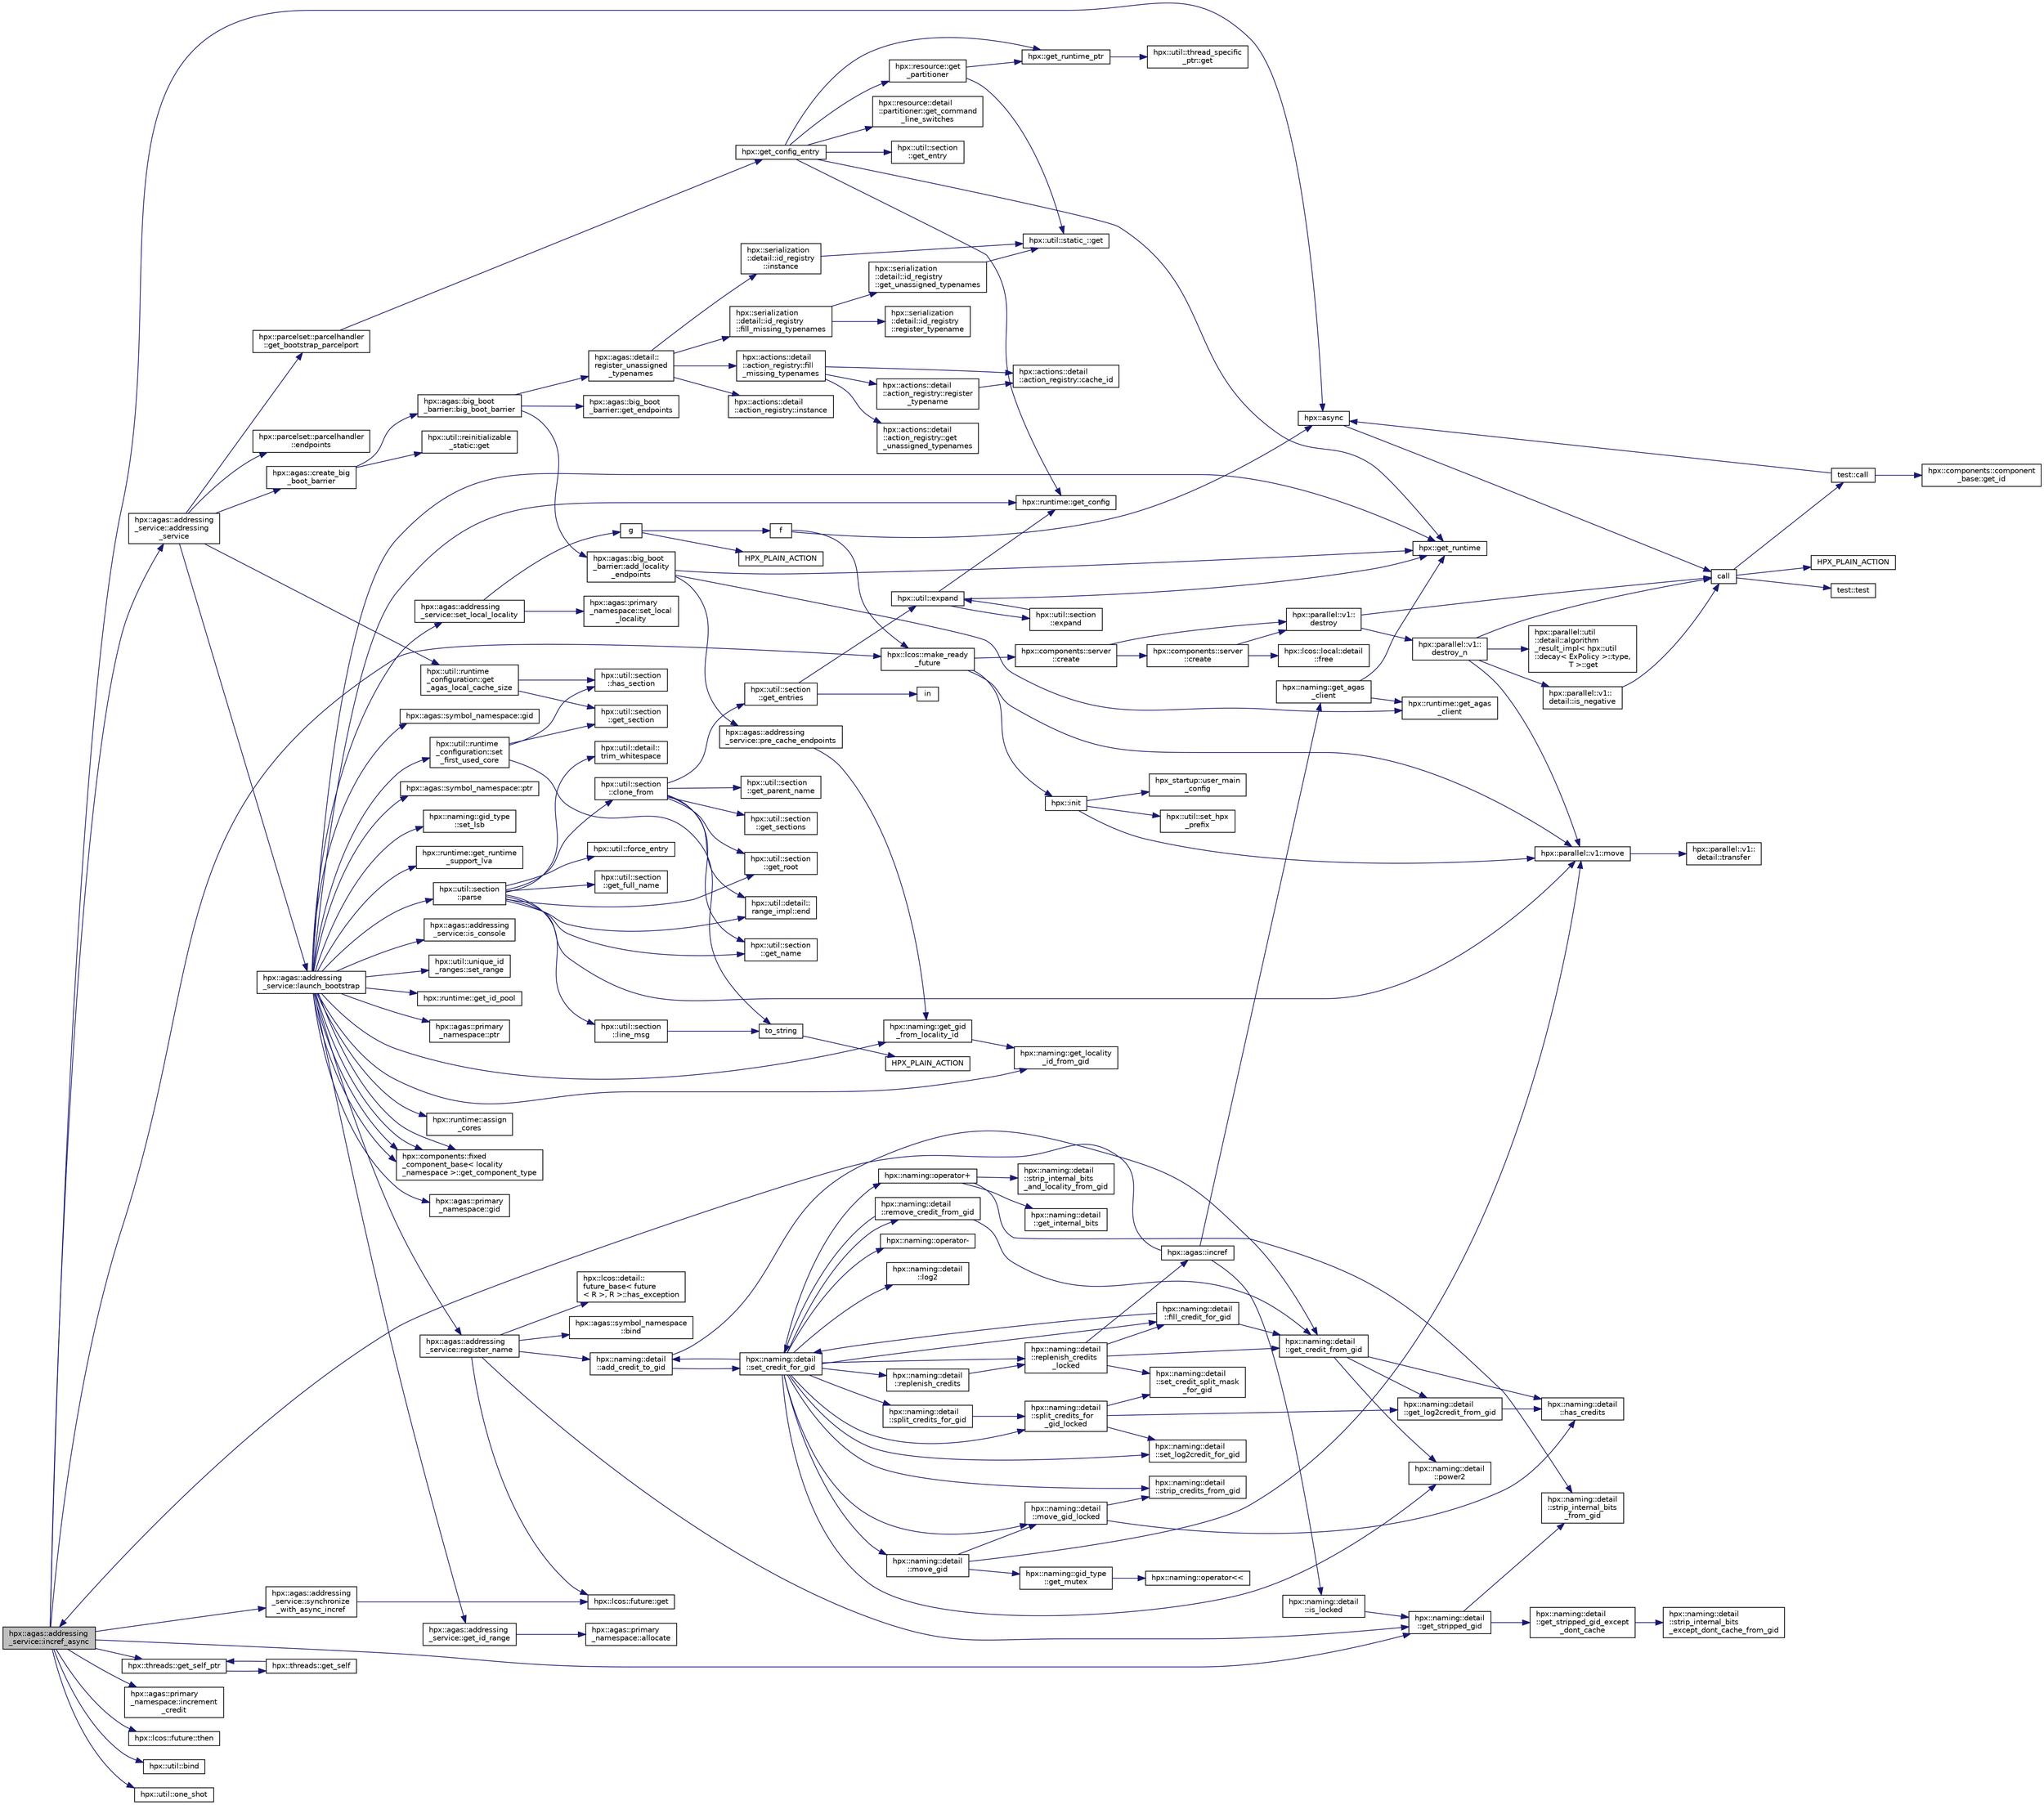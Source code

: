 digraph "hpx::agas::addressing_service::incref_async"
{
  edge [fontname="Helvetica",fontsize="10",labelfontname="Helvetica",labelfontsize="10"];
  node [fontname="Helvetica",fontsize="10",shape=record];
  rankdir="LR";
  Node3966 [label="hpx::agas::addressing\l_service::incref_async",height=0.2,width=0.4,color="black", fillcolor="grey75", style="filled", fontcolor="black"];
  Node3966 -> Node3967 [color="midnightblue",fontsize="10",style="solid",fontname="Helvetica"];
  Node3967 [label="hpx::naming::detail\l::get_stripped_gid",height=0.2,width=0.4,color="black", fillcolor="white", style="filled",URL="$d5/d18/namespacehpx_1_1naming_1_1detail.html#ad3a849cb7ebd5dccf9aefadccc21dd89"];
  Node3967 -> Node3968 [color="midnightblue",fontsize="10",style="solid",fontname="Helvetica"];
  Node3968 [label="hpx::naming::detail\l::strip_internal_bits\l_from_gid",height=0.2,width=0.4,color="black", fillcolor="white", style="filled",URL="$d5/d18/namespacehpx_1_1naming_1_1detail.html#a95cca4d4bc82a9da3e804b225b03dfaf"];
  Node3967 -> Node3969 [color="midnightblue",fontsize="10",style="solid",fontname="Helvetica"];
  Node3969 [label="hpx::naming::detail\l::get_stripped_gid_except\l_dont_cache",height=0.2,width=0.4,color="black", fillcolor="white", style="filled",URL="$d5/d18/namespacehpx_1_1naming_1_1detail.html#a1ab848588112d0f7fac377a15692c9cc"];
  Node3969 -> Node3970 [color="midnightblue",fontsize="10",style="solid",fontname="Helvetica"];
  Node3970 [label="hpx::naming::detail\l::strip_internal_bits\l_except_dont_cache_from_gid",height=0.2,width=0.4,color="black", fillcolor="white", style="filled",URL="$d5/d18/namespacehpx_1_1naming_1_1detail.html#aabeb51a92376c6bfb9cf31bf9ff0c4cc"];
  Node3966 -> Node3971 [color="midnightblue",fontsize="10",style="solid",fontname="Helvetica"];
  Node3971 [label="hpx::threads::get_self_ptr",height=0.2,width=0.4,color="black", fillcolor="white", style="filled",URL="$d7/d28/namespacehpx_1_1threads.html#a22877ae347ad884cde3a51397dad6c53"];
  Node3971 -> Node3972 [color="midnightblue",fontsize="10",style="solid",fontname="Helvetica"];
  Node3972 [label="hpx::threads::get_self",height=0.2,width=0.4,color="black", fillcolor="white", style="filled",URL="$d7/d28/namespacehpx_1_1threads.html#a07daf4d6d29233f20d66d41ab7b5b8e8"];
  Node3972 -> Node3971 [color="midnightblue",fontsize="10",style="solid",fontname="Helvetica"];
  Node3966 -> Node3973 [color="midnightblue",fontsize="10",style="solid",fontname="Helvetica"];
  Node3973 [label="hpx::agas::addressing\l_service::addressing\l_service",height=0.2,width=0.4,color="black", fillcolor="white", style="filled",URL="$db/d58/structhpx_1_1agas_1_1addressing__service.html#a4cd885b12c530009f44f7372c197d54f"];
  Node3973 -> Node3974 [color="midnightblue",fontsize="10",style="solid",fontname="Helvetica"];
  Node3974 [label="hpx::util::runtime\l_configuration::get\l_agas_local_cache_size",height=0.2,width=0.4,color="black", fillcolor="white", style="filled",URL="$d8/d70/classhpx_1_1util_1_1runtime__configuration.html#a5fc409d10bc5e063fde7992fb2d8eefe"];
  Node3974 -> Node3975 [color="midnightblue",fontsize="10",style="solid",fontname="Helvetica"];
  Node3975 [label="hpx::util::section\l::has_section",height=0.2,width=0.4,color="black", fillcolor="white", style="filled",URL="$dd/de4/classhpx_1_1util_1_1section.html#a2ef0091925e5c2e3fda235bff644cdb4"];
  Node3974 -> Node3976 [color="midnightblue",fontsize="10",style="solid",fontname="Helvetica"];
  Node3976 [label="hpx::util::section\l::get_section",height=0.2,width=0.4,color="black", fillcolor="white", style="filled",URL="$dd/de4/classhpx_1_1util_1_1section.html#a3506cc01fb5453b2176f4747352c5517"];
  Node3973 -> Node3977 [color="midnightblue",fontsize="10",style="solid",fontname="Helvetica"];
  Node3977 [label="hpx::parcelset::parcelhandler\l::get_bootstrap_parcelport",height=0.2,width=0.4,color="black", fillcolor="white", style="filled",URL="$d4/d2f/classhpx_1_1parcelset_1_1parcelhandler.html#aac412291f000080f2496f288b97b7859"];
  Node3977 -> Node3978 [color="midnightblue",fontsize="10",style="solid",fontname="Helvetica"];
  Node3978 [label="hpx::get_config_entry",height=0.2,width=0.4,color="black", fillcolor="white", style="filled",URL="$d8/d83/namespacehpx.html#a097240e6744bc8905f708932da401835",tooltip="Retrieve the string value of a configuration entry given by key. "];
  Node3978 -> Node3979 [color="midnightblue",fontsize="10",style="solid",fontname="Helvetica"];
  Node3979 [label="hpx::get_runtime_ptr",height=0.2,width=0.4,color="black", fillcolor="white", style="filled",URL="$d8/d83/namespacehpx.html#af29daf2bb3e01b4d6495a1742b6cce64"];
  Node3979 -> Node3980 [color="midnightblue",fontsize="10",style="solid",fontname="Helvetica"];
  Node3980 [label="hpx::util::thread_specific\l_ptr::get",height=0.2,width=0.4,color="black", fillcolor="white", style="filled",URL="$d4/d4c/structhpx_1_1util_1_1thread__specific__ptr.html#a3b27d8520710478aa41d1f74206bdba9"];
  Node3978 -> Node3981 [color="midnightblue",fontsize="10",style="solid",fontname="Helvetica"];
  Node3981 [label="hpx::get_runtime",height=0.2,width=0.4,color="black", fillcolor="white", style="filled",URL="$d8/d83/namespacehpx.html#aef902cc6c7dd3b9fbadf34d1e850a070"];
  Node3978 -> Node3982 [color="midnightblue",fontsize="10",style="solid",fontname="Helvetica"];
  Node3982 [label="hpx::runtime::get_config",height=0.2,width=0.4,color="black", fillcolor="white", style="filled",URL="$d0/d7b/classhpx_1_1runtime.html#a0bfe0241e54b1fe1dd4ec181d944de43",tooltip="access configuration information "];
  Node3978 -> Node3983 [color="midnightblue",fontsize="10",style="solid",fontname="Helvetica"];
  Node3983 [label="hpx::util::section\l::get_entry",height=0.2,width=0.4,color="black", fillcolor="white", style="filled",URL="$dd/de4/classhpx_1_1util_1_1section.html#a02ac2ca2a4490347405dec03df46af88"];
  Node3978 -> Node3984 [color="midnightblue",fontsize="10",style="solid",fontname="Helvetica"];
  Node3984 [label="hpx::resource::get\l_partitioner",height=0.2,width=0.4,color="black", fillcolor="white", style="filled",URL="$dd/da5/namespacehpx_1_1resource.html#af91354c369d9a22a00581d6b6da7d0ee"];
  Node3984 -> Node3985 [color="midnightblue",fontsize="10",style="solid",fontname="Helvetica"];
  Node3985 [label="hpx::util::static_::get",height=0.2,width=0.4,color="black", fillcolor="white", style="filled",URL="$d3/dbb/structhpx_1_1util_1_1static__.html#a2967c633948a3bf17a3b5405ef5a8318"];
  Node3984 -> Node3979 [color="midnightblue",fontsize="10",style="solid",fontname="Helvetica"];
  Node3978 -> Node3986 [color="midnightblue",fontsize="10",style="solid",fontname="Helvetica"];
  Node3986 [label="hpx::resource::detail\l::partitioner::get_command\l_line_switches",height=0.2,width=0.4,color="black", fillcolor="white", style="filled",URL="$d0/dab/classhpx_1_1resource_1_1detail_1_1partitioner.html#a16fe01dd59b2c89bd556788b5713522e"];
  Node3973 -> Node3987 [color="midnightblue",fontsize="10",style="solid",fontname="Helvetica"];
  Node3987 [label="hpx::agas::create_big\l_boot_barrier",height=0.2,width=0.4,color="black", fillcolor="white", style="filled",URL="$dc/d54/namespacehpx_1_1agas.html#a272f64deb448ea9613501a5b3458a57f"];
  Node3987 -> Node3988 [color="midnightblue",fontsize="10",style="solid",fontname="Helvetica"];
  Node3988 [label="hpx::util::reinitializable\l_static::get",height=0.2,width=0.4,color="black", fillcolor="white", style="filled",URL="$d2/db7/structhpx_1_1util_1_1reinitializable__static.html#a2c616d22a193ed9d3b0b58d4203b3809"];
  Node3987 -> Node3989 [color="midnightblue",fontsize="10",style="solid",fontname="Helvetica"];
  Node3989 [label="hpx::agas::big_boot\l_barrier::big_boot_barrier",height=0.2,width=0.4,color="black", fillcolor="white", style="filled",URL="$d8/db6/structhpx_1_1agas_1_1big__boot__barrier.html#ab00f39b77e1ae054dddeab796ac49a07"];
  Node3989 -> Node3990 [color="midnightblue",fontsize="10",style="solid",fontname="Helvetica"];
  Node3990 [label="hpx::agas::detail::\lregister_unassigned\l_typenames",height=0.2,width=0.4,color="black", fillcolor="white", style="filled",URL="$dd/dd0/namespacehpx_1_1agas_1_1detail.html#a69a4d9fbe321b26f2eeeacaae98c05bb"];
  Node3990 -> Node3991 [color="midnightblue",fontsize="10",style="solid",fontname="Helvetica"];
  Node3991 [label="hpx::serialization\l::detail::id_registry\l::instance",height=0.2,width=0.4,color="black", fillcolor="white", style="filled",URL="$dc/d9a/classhpx_1_1serialization_1_1detail_1_1id__registry.html#ab5118609f28337b2a71e7ac63399a2dc"];
  Node3991 -> Node3985 [color="midnightblue",fontsize="10",style="solid",fontname="Helvetica"];
  Node3990 -> Node3992 [color="midnightblue",fontsize="10",style="solid",fontname="Helvetica"];
  Node3992 [label="hpx::serialization\l::detail::id_registry\l::fill_missing_typenames",height=0.2,width=0.4,color="black", fillcolor="white", style="filled",URL="$dc/d9a/classhpx_1_1serialization_1_1detail_1_1id__registry.html#a80cd98a900de5a5347cf51ab710ed1be"];
  Node3992 -> Node3993 [color="midnightblue",fontsize="10",style="solid",fontname="Helvetica"];
  Node3993 [label="hpx::serialization\l::detail::id_registry\l::get_unassigned_typenames",height=0.2,width=0.4,color="black", fillcolor="white", style="filled",URL="$dc/d9a/classhpx_1_1serialization_1_1detail_1_1id__registry.html#a667f38001517e0031e3421b1f6719baf"];
  Node3993 -> Node3985 [color="midnightblue",fontsize="10",style="solid",fontname="Helvetica"];
  Node3992 -> Node3994 [color="midnightblue",fontsize="10",style="solid",fontname="Helvetica"];
  Node3994 [label="hpx::serialization\l::detail::id_registry\l::register_typename",height=0.2,width=0.4,color="black", fillcolor="white", style="filled",URL="$dc/d9a/classhpx_1_1serialization_1_1detail_1_1id__registry.html#a3ecf46288bd104ca800605842a269fd6"];
  Node3990 -> Node3995 [color="midnightblue",fontsize="10",style="solid",fontname="Helvetica"];
  Node3995 [label="hpx::actions::detail\l::action_registry::instance",height=0.2,width=0.4,color="black", fillcolor="white", style="filled",URL="$d6/d07/structhpx_1_1actions_1_1detail_1_1action__registry.html#a4d8a8074f8a91fdc5a62e8067ef6472c"];
  Node3990 -> Node3996 [color="midnightblue",fontsize="10",style="solid",fontname="Helvetica"];
  Node3996 [label="hpx::actions::detail\l::action_registry::fill\l_missing_typenames",height=0.2,width=0.4,color="black", fillcolor="white", style="filled",URL="$d6/d07/structhpx_1_1actions_1_1detail_1_1action__registry.html#ad0b2659af6636d76d4b39d64eac81e3c"];
  Node3996 -> Node3997 [color="midnightblue",fontsize="10",style="solid",fontname="Helvetica"];
  Node3997 [label="hpx::actions::detail\l::action_registry::get\l_unassigned_typenames",height=0.2,width=0.4,color="black", fillcolor="white", style="filled",URL="$d6/d07/structhpx_1_1actions_1_1detail_1_1action__registry.html#a5216619c74ba5ee2d7a82626fe3f42cd"];
  Node3996 -> Node3998 [color="midnightblue",fontsize="10",style="solid",fontname="Helvetica"];
  Node3998 [label="hpx::actions::detail\l::action_registry::register\l_typename",height=0.2,width=0.4,color="black", fillcolor="white", style="filled",URL="$d6/d07/structhpx_1_1actions_1_1detail_1_1action__registry.html#a7352d14b8ad4d97a880c8ff247f0e04a"];
  Node3998 -> Node3999 [color="midnightblue",fontsize="10",style="solid",fontname="Helvetica"];
  Node3999 [label="hpx::actions::detail\l::action_registry::cache_id",height=0.2,width=0.4,color="black", fillcolor="white", style="filled",URL="$d6/d07/structhpx_1_1actions_1_1detail_1_1action__registry.html#a241539d91aa05a0cb41e6949b4f7ffb6"];
  Node3996 -> Node3999 [color="midnightblue",fontsize="10",style="solid",fontname="Helvetica"];
  Node3989 -> Node4000 [color="midnightblue",fontsize="10",style="solid",fontname="Helvetica"];
  Node4000 [label="hpx::agas::big_boot\l_barrier::add_locality\l_endpoints",height=0.2,width=0.4,color="black", fillcolor="white", style="filled",URL="$d8/db6/structhpx_1_1agas_1_1big__boot__barrier.html#aedb4d5066f5ee188b4b2e7476bde8f35"];
  Node4000 -> Node3981 [color="midnightblue",fontsize="10",style="solid",fontname="Helvetica"];
  Node4000 -> Node4001 [color="midnightblue",fontsize="10",style="solid",fontname="Helvetica"];
  Node4001 [label="hpx::runtime::get_agas\l_client",height=0.2,width=0.4,color="black", fillcolor="white", style="filled",URL="$d0/d7b/classhpx_1_1runtime.html#aeb5dddd30d6b9861669af8ad44d1a96a"];
  Node4000 -> Node4002 [color="midnightblue",fontsize="10",style="solid",fontname="Helvetica"];
  Node4002 [label="hpx::agas::addressing\l_service::pre_cache_endpoints",height=0.2,width=0.4,color="black", fillcolor="white", style="filled",URL="$db/d58/structhpx_1_1agas_1_1addressing__service.html#a9384e7f70c49705ea11e55718c144ee4"];
  Node4002 -> Node4003 [color="midnightblue",fontsize="10",style="solid",fontname="Helvetica"];
  Node4003 [label="hpx::naming::get_gid\l_from_locality_id",height=0.2,width=0.4,color="black", fillcolor="white", style="filled",URL="$d4/dc9/namespacehpx_1_1naming.html#ae50a3ecdb5854b6a25a556ebc9830541"];
  Node4003 -> Node4004 [color="midnightblue",fontsize="10",style="solid",fontname="Helvetica"];
  Node4004 [label="hpx::naming::get_locality\l_id_from_gid",height=0.2,width=0.4,color="black", fillcolor="white", style="filled",URL="$d4/dc9/namespacehpx_1_1naming.html#a7fd43037784560bd04fda9b49e33529f"];
  Node3989 -> Node4005 [color="midnightblue",fontsize="10",style="solid",fontname="Helvetica"];
  Node4005 [label="hpx::agas::big_boot\l_barrier::get_endpoints",height=0.2,width=0.4,color="black", fillcolor="white", style="filled",URL="$d8/db6/structhpx_1_1agas_1_1big__boot__barrier.html#a019606b912a47e77062cd7de28adb428"];
  Node3973 -> Node4006 [color="midnightblue",fontsize="10",style="solid",fontname="Helvetica"];
  Node4006 [label="hpx::parcelset::parcelhandler\l::endpoints",height=0.2,width=0.4,color="black", fillcolor="white", style="filled",URL="$d4/d2f/classhpx_1_1parcelset_1_1parcelhandler.html#a7a79973ee047c9a655e7517b89d78558",tooltip="return the endpoints associated with this parcelhandler "];
  Node3973 -> Node4007 [color="midnightblue",fontsize="10",style="solid",fontname="Helvetica"];
  Node4007 [label="hpx::agas::addressing\l_service::launch_bootstrap",height=0.2,width=0.4,color="black", fillcolor="white", style="filled",URL="$db/d58/structhpx_1_1agas_1_1addressing__service.html#a664380be3597d3ca31677b2ae5800e76"];
  Node4007 -> Node4008 [color="midnightblue",fontsize="10",style="solid",fontname="Helvetica"];
  Node4008 [label="hpx::agas::primary\l_namespace::ptr",height=0.2,width=0.4,color="black", fillcolor="white", style="filled",URL="$d1/d43/structhpx_1_1agas_1_1primary__namespace.html#a977601f2c79f10b3aef3db56fb3aad0d"];
  Node4007 -> Node3981 [color="midnightblue",fontsize="10",style="solid",fontname="Helvetica"];
  Node4007 -> Node4003 [color="midnightblue",fontsize="10",style="solid",fontname="Helvetica"];
  Node4007 -> Node4009 [color="midnightblue",fontsize="10",style="solid",fontname="Helvetica"];
  Node4009 [label="hpx::agas::addressing\l_service::set_local_locality",height=0.2,width=0.4,color="black", fillcolor="white", style="filled",URL="$db/d58/structhpx_1_1agas_1_1addressing__service.html#a262a9982f31caacd5c605b643f2cc081"];
  Node4009 -> Node4010 [color="midnightblue",fontsize="10",style="solid",fontname="Helvetica"];
  Node4010 [label="g",height=0.2,width=0.4,color="black", fillcolor="white", style="filled",URL="$da/d17/cxx11__noexcept_8cpp.html#a96f5ebe659f57f5faa7343c54f8ea39a"];
  Node4010 -> Node4011 [color="midnightblue",fontsize="10",style="solid",fontname="Helvetica"];
  Node4011 [label="f",height=0.2,width=0.4,color="black", fillcolor="white", style="filled",URL="$d4/d13/async__unwrap__1037_8cpp.html#a02a6b0b4f77af9f69a841dc8262b0cd0"];
  Node4011 -> Node4012 [color="midnightblue",fontsize="10",style="solid",fontname="Helvetica"];
  Node4012 [label="hpx::async",height=0.2,width=0.4,color="black", fillcolor="white", style="filled",URL="$d8/d83/namespacehpx.html#acb7d8e37b73b823956ce144f9a57eaa4"];
  Node4012 -> Node4013 [color="midnightblue",fontsize="10",style="solid",fontname="Helvetica"];
  Node4013 [label="call",height=0.2,width=0.4,color="black", fillcolor="white", style="filled",URL="$d2/d67/promise__1620_8cpp.html#a58357f0b82bc761e1d0b9091ed563a70"];
  Node4013 -> Node4014 [color="midnightblue",fontsize="10",style="solid",fontname="Helvetica"];
  Node4014 [label="test::test",height=0.2,width=0.4,color="black", fillcolor="white", style="filled",URL="$d8/d89/structtest.html#ab42d5ece712d716b04cb3f686f297a26"];
  Node4013 -> Node4015 [color="midnightblue",fontsize="10",style="solid",fontname="Helvetica"];
  Node4015 [label="HPX_PLAIN_ACTION",height=0.2,width=0.4,color="black", fillcolor="white", style="filled",URL="$d2/d67/promise__1620_8cpp.html#ab96aab827a4b1fcaf66cfe0ba83fef23"];
  Node4013 -> Node4016 [color="midnightblue",fontsize="10",style="solid",fontname="Helvetica"];
  Node4016 [label="test::call",height=0.2,width=0.4,color="black", fillcolor="white", style="filled",URL="$d8/d89/structtest.html#aeb29e7ed6518b9426ccf1344c52620ae"];
  Node4016 -> Node4012 [color="midnightblue",fontsize="10",style="solid",fontname="Helvetica"];
  Node4016 -> Node4017 [color="midnightblue",fontsize="10",style="solid",fontname="Helvetica"];
  Node4017 [label="hpx::components::component\l_base::get_id",height=0.2,width=0.4,color="black", fillcolor="white", style="filled",URL="$d2/de6/classhpx_1_1components_1_1component__base.html#a4c8fd93514039bdf01c48d66d82b19cd"];
  Node4011 -> Node4018 [color="midnightblue",fontsize="10",style="solid",fontname="Helvetica"];
  Node4018 [label="hpx::lcos::make_ready\l_future",height=0.2,width=0.4,color="black", fillcolor="white", style="filled",URL="$d2/dc9/namespacehpx_1_1lcos.html#a42997564ddfde91d475b8a2cea8f53e4"];
  Node4018 -> Node4019 [color="midnightblue",fontsize="10",style="solid",fontname="Helvetica"];
  Node4019 [label="hpx::init",height=0.2,width=0.4,color="black", fillcolor="white", style="filled",URL="$d8/d83/namespacehpx.html#a3c694ea960b47c56b33351ba16e3d76b",tooltip="Main entry point for launching the HPX runtime system. "];
  Node4019 -> Node4020 [color="midnightblue",fontsize="10",style="solid",fontname="Helvetica"];
  Node4020 [label="hpx::util::set_hpx\l_prefix",height=0.2,width=0.4,color="black", fillcolor="white", style="filled",URL="$df/dad/namespacehpx_1_1util.html#ae40a23c1ba0a48d9304dcf717a95793e"];
  Node4019 -> Node4021 [color="midnightblue",fontsize="10",style="solid",fontname="Helvetica"];
  Node4021 [label="hpx_startup::user_main\l_config",height=0.2,width=0.4,color="black", fillcolor="white", style="filled",URL="$d3/dd2/namespacehpx__startup.html#aaac571d88bd3912a4225a23eb3261637"];
  Node4019 -> Node4022 [color="midnightblue",fontsize="10",style="solid",fontname="Helvetica"];
  Node4022 [label="hpx::parallel::v1::move",height=0.2,width=0.4,color="black", fillcolor="white", style="filled",URL="$db/db9/namespacehpx_1_1parallel_1_1v1.html#aa7c4ede081ce786c9d1eb1adff495cfc"];
  Node4022 -> Node4023 [color="midnightblue",fontsize="10",style="solid",fontname="Helvetica"];
  Node4023 [label="hpx::parallel::v1::\ldetail::transfer",height=0.2,width=0.4,color="black", fillcolor="white", style="filled",URL="$d2/ddd/namespacehpx_1_1parallel_1_1v1_1_1detail.html#ab1b56a05e1885ca7cc7ffa1804dd2f3c"];
  Node4018 -> Node4024 [color="midnightblue",fontsize="10",style="solid",fontname="Helvetica"];
  Node4024 [label="hpx::components::server\l::create",height=0.2,width=0.4,color="black", fillcolor="white", style="filled",URL="$d2/da2/namespacehpx_1_1components_1_1server.html#ac776c89f3d68ceb910e8cee9fa937ab4",tooltip="Create arrays of components using their default constructor. "];
  Node4024 -> Node4025 [color="midnightblue",fontsize="10",style="solid",fontname="Helvetica"];
  Node4025 [label="hpx::components::server\l::create",height=0.2,width=0.4,color="black", fillcolor="white", style="filled",URL="$d2/da2/namespacehpx_1_1components_1_1server.html#a77d26de181c97b444565e230577981bd"];
  Node4025 -> Node4026 [color="midnightblue",fontsize="10",style="solid",fontname="Helvetica"];
  Node4026 [label="hpx::lcos::local::detail\l::free",height=0.2,width=0.4,color="black", fillcolor="white", style="filled",URL="$d4/dcb/namespacehpx_1_1lcos_1_1local_1_1detail.html#a55a940f019734e9bb045dc123cd80e48"];
  Node4025 -> Node4027 [color="midnightblue",fontsize="10",style="solid",fontname="Helvetica"];
  Node4027 [label="hpx::parallel::v1::\ldestroy",height=0.2,width=0.4,color="black", fillcolor="white", style="filled",URL="$db/db9/namespacehpx_1_1parallel_1_1v1.html#acf303558375048e8a7cc9a2c2e09477f"];
  Node4027 -> Node4013 [color="midnightblue",fontsize="10",style="solid",fontname="Helvetica"];
  Node4027 -> Node4028 [color="midnightblue",fontsize="10",style="solid",fontname="Helvetica"];
  Node4028 [label="hpx::parallel::v1::\ldestroy_n",height=0.2,width=0.4,color="black", fillcolor="white", style="filled",URL="$db/db9/namespacehpx_1_1parallel_1_1v1.html#a71d0691132a300690163f5636bcd5bd3"];
  Node4028 -> Node4029 [color="midnightblue",fontsize="10",style="solid",fontname="Helvetica"];
  Node4029 [label="hpx::parallel::v1::\ldetail::is_negative",height=0.2,width=0.4,color="black", fillcolor="white", style="filled",URL="$d2/ddd/namespacehpx_1_1parallel_1_1v1_1_1detail.html#adf2e40fc4b20ad0fd442ee3118a4d527"];
  Node4029 -> Node4013 [color="midnightblue",fontsize="10",style="solid",fontname="Helvetica"];
  Node4028 -> Node4030 [color="midnightblue",fontsize="10",style="solid",fontname="Helvetica"];
  Node4030 [label="hpx::parallel::util\l::detail::algorithm\l_result_impl\< hpx::util\l::decay\< ExPolicy \>::type,\l T \>::get",height=0.2,width=0.4,color="black", fillcolor="white", style="filled",URL="$d2/d42/structhpx_1_1parallel_1_1util_1_1detail_1_1algorithm__result__impl.html#ab5b051e8ec74eff5e0e62fd63f5d377e"];
  Node4028 -> Node4022 [color="midnightblue",fontsize="10",style="solid",fontname="Helvetica"];
  Node4028 -> Node4013 [color="midnightblue",fontsize="10",style="solid",fontname="Helvetica"];
  Node4024 -> Node4027 [color="midnightblue",fontsize="10",style="solid",fontname="Helvetica"];
  Node4018 -> Node4022 [color="midnightblue",fontsize="10",style="solid",fontname="Helvetica"];
  Node4010 -> Node4031 [color="midnightblue",fontsize="10",style="solid",fontname="Helvetica"];
  Node4031 [label="HPX_PLAIN_ACTION",height=0.2,width=0.4,color="black", fillcolor="white", style="filled",URL="$d4/d13/async__unwrap__1037_8cpp.html#ab5991a65409f0229f564e4935bd7b979"];
  Node4009 -> Node4032 [color="midnightblue",fontsize="10",style="solid",fontname="Helvetica"];
  Node4032 [label="hpx::agas::primary\l_namespace::set_local\l_locality",height=0.2,width=0.4,color="black", fillcolor="white", style="filled",URL="$d1/d43/structhpx_1_1agas_1_1primary__namespace.html#aef9509edfa957ff39e62a2963e7307a9"];
  Node4007 -> Node4033 [color="midnightblue",fontsize="10",style="solid",fontname="Helvetica"];
  Node4033 [label="hpx::runtime::assign\l_cores",height=0.2,width=0.4,color="black", fillcolor="white", style="filled",URL="$d0/d7b/classhpx_1_1runtime.html#ad18888b79a4c00c211acb866abf8c750"];
  Node4007 -> Node3982 [color="midnightblue",fontsize="10",style="solid",fontname="Helvetica"];
  Node4007 -> Node4034 [color="midnightblue",fontsize="10",style="solid",fontname="Helvetica"];
  Node4034 [label="hpx::util::runtime\l_configuration::set\l_first_used_core",height=0.2,width=0.4,color="black", fillcolor="white", style="filled",URL="$d8/d70/classhpx_1_1util_1_1runtime__configuration.html#af1c585ee36a9c0503a013faaa08ad398"];
  Node4034 -> Node3975 [color="midnightblue",fontsize="10",style="solid",fontname="Helvetica"];
  Node4034 -> Node3976 [color="midnightblue",fontsize="10",style="solid",fontname="Helvetica"];
  Node4034 -> Node4035 [color="midnightblue",fontsize="10",style="solid",fontname="Helvetica"];
  Node4035 [label="to_string",height=0.2,width=0.4,color="black", fillcolor="white", style="filled",URL="$d4/d2c/make__continuation__1615_8cpp.html#acbdae3e81403e1ffc527c18dc1cd51dd"];
  Node4035 -> Node4036 [color="midnightblue",fontsize="10",style="solid",fontname="Helvetica"];
  Node4036 [label="HPX_PLAIN_ACTION",height=0.2,width=0.4,color="black", fillcolor="white", style="filled",URL="$d4/d2c/make__continuation__1615_8cpp.html#a8b2f8a7c58b490fcb1260f36bac46541"];
  Node4007 -> Node4037 [color="midnightblue",fontsize="10",style="solid",fontname="Helvetica"];
  Node4037 [label="hpx::components::fixed\l_component_base\< locality\l_namespace \>::get_component_type",height=0.2,width=0.4,color="black", fillcolor="white", style="filled",URL="$df/dfd/classhpx_1_1components_1_1fixed__component__base.html#aa87dbc5aad4f2ee3f9b8f62c6981a8c2"];
  Node4007 -> Node4038 [color="midnightblue",fontsize="10",style="solid",fontname="Helvetica"];
  Node4038 [label="hpx::agas::primary\l_namespace::gid",height=0.2,width=0.4,color="black", fillcolor="white", style="filled",URL="$d1/d43/structhpx_1_1agas_1_1primary__namespace.html#ab38b0457e706d37af52f1535877a5bfd"];
  Node4007 -> Node4037 [color="midnightblue",fontsize="10",style="solid",fontname="Helvetica"];
  Node4007 -> Node4037 [color="midnightblue",fontsize="10",style="solid",fontname="Helvetica"];
  Node4007 -> Node4039 [color="midnightblue",fontsize="10",style="solid",fontname="Helvetica"];
  Node4039 [label="hpx::agas::symbol_namespace::gid",height=0.2,width=0.4,color="black", fillcolor="white", style="filled",URL="$dd/d5e/structhpx_1_1agas_1_1symbol__namespace.html#a4b63b0ff1b7963554cbf5b8073529d53"];
  Node4007 -> Node4037 [color="midnightblue",fontsize="10",style="solid",fontname="Helvetica"];
  Node4007 -> Node4040 [color="midnightblue",fontsize="10",style="solid",fontname="Helvetica"];
  Node4040 [label="hpx::agas::symbol_namespace::ptr",height=0.2,width=0.4,color="black", fillcolor="white", style="filled",URL="$dd/d5e/structhpx_1_1agas_1_1symbol__namespace.html#a67e372d006c4c3a2a3d09640c51ccff4"];
  Node4007 -> Node4041 [color="midnightblue",fontsize="10",style="solid",fontname="Helvetica"];
  Node4041 [label="hpx::util::section\l::parse",height=0.2,width=0.4,color="black", fillcolor="white", style="filled",URL="$dd/de4/classhpx_1_1util_1_1section.html#ace8045f12ef654c88b68a2dfb0788cbd"];
  Node4041 -> Node4042 [color="midnightblue",fontsize="10",style="solid",fontname="Helvetica"];
  Node4042 [label="hpx::util::detail::\lrange_impl::end",height=0.2,width=0.4,color="black", fillcolor="white", style="filled",URL="$d4/d4a/namespacehpx_1_1util_1_1detail_1_1range__impl.html#afb2ea48b0902f52ee4d8b764807b4316"];
  Node4041 -> Node4043 [color="midnightblue",fontsize="10",style="solid",fontname="Helvetica"];
  Node4043 [label="hpx::util::detail::\ltrim_whitespace",height=0.2,width=0.4,color="black", fillcolor="white", style="filled",URL="$d2/d8e/namespacehpx_1_1util_1_1detail.html#a349c290c57fa761e4e914aafa0023bef"];
  Node4041 -> Node4044 [color="midnightblue",fontsize="10",style="solid",fontname="Helvetica"];
  Node4044 [label="hpx::util::section\l::line_msg",height=0.2,width=0.4,color="black", fillcolor="white", style="filled",URL="$dd/de4/classhpx_1_1util_1_1section.html#afcaf894b8e854536369e648038878185"];
  Node4044 -> Node4035 [color="midnightblue",fontsize="10",style="solid",fontname="Helvetica"];
  Node4041 -> Node4045 [color="midnightblue",fontsize="10",style="solid",fontname="Helvetica"];
  Node4045 [label="hpx::util::force_entry",height=0.2,width=0.4,color="black", fillcolor="white", style="filled",URL="$df/dad/namespacehpx_1_1util.html#a36f05768f2fe4d204964258716634913"];
  Node4041 -> Node4046 [color="midnightblue",fontsize="10",style="solid",fontname="Helvetica"];
  Node4046 [label="hpx::util::section\l::get_full_name",height=0.2,width=0.4,color="black", fillcolor="white", style="filled",URL="$dd/de4/classhpx_1_1util_1_1section.html#a23dfffaedaa34d9c8273410af900cbff"];
  Node4041 -> Node4047 [color="midnightblue",fontsize="10",style="solid",fontname="Helvetica"];
  Node4047 [label="hpx::util::section\l::clone_from",height=0.2,width=0.4,color="black", fillcolor="white", style="filled",URL="$dd/de4/classhpx_1_1util_1_1section.html#ac563c9cfea4ab359e599357ab775e835"];
  Node4047 -> Node4048 [color="midnightblue",fontsize="10",style="solid",fontname="Helvetica"];
  Node4048 [label="hpx::util::section\l::get_parent_name",height=0.2,width=0.4,color="black", fillcolor="white", style="filled",URL="$dd/de4/classhpx_1_1util_1_1section.html#ad103bdfb0f1d7b70a9d7a93948adc30b"];
  Node4047 -> Node4049 [color="midnightblue",fontsize="10",style="solid",fontname="Helvetica"];
  Node4049 [label="hpx::util::section\l::get_name",height=0.2,width=0.4,color="black", fillcolor="white", style="filled",URL="$dd/de4/classhpx_1_1util_1_1section.html#afbd1ab5fee15d3956ef7fba8f1966e02"];
  Node4047 -> Node4050 [color="midnightblue",fontsize="10",style="solid",fontname="Helvetica"];
  Node4050 [label="hpx::util::section\l::get_entries",height=0.2,width=0.4,color="black", fillcolor="white", style="filled",URL="$dd/de4/classhpx_1_1util_1_1section.html#a2947f576b972863e45bbcf97a14c720e"];
  Node4050 -> Node4051 [color="midnightblue",fontsize="10",style="solid",fontname="Helvetica"];
  Node4051 [label="hpx::util::expand",height=0.2,width=0.4,color="black", fillcolor="white", style="filled",URL="$df/dad/namespacehpx_1_1util.html#ac476e97ca5c1dec44106cb68a534ea22"];
  Node4051 -> Node3981 [color="midnightblue",fontsize="10",style="solid",fontname="Helvetica"];
  Node4051 -> Node3982 [color="midnightblue",fontsize="10",style="solid",fontname="Helvetica"];
  Node4051 -> Node4052 [color="midnightblue",fontsize="10",style="solid",fontname="Helvetica"];
  Node4052 [label="hpx::util::section\l::expand",height=0.2,width=0.4,color="black", fillcolor="white", style="filled",URL="$dd/de4/classhpx_1_1util_1_1section.html#aeee54430eca7e62d11765c45d1c58420"];
  Node4052 -> Node4051 [color="midnightblue",fontsize="10",style="solid",fontname="Helvetica"];
  Node4050 -> Node4053 [color="midnightblue",fontsize="10",style="solid",fontname="Helvetica"];
  Node4053 [label="in",height=0.2,width=0.4,color="black", fillcolor="white", style="filled",URL="$d5/dd8/any__serialization_8cpp.html#a050ffb438bad49c53a9fffc8fff5bff9"];
  Node4047 -> Node4042 [color="midnightblue",fontsize="10",style="solid",fontname="Helvetica"];
  Node4047 -> Node4054 [color="midnightblue",fontsize="10",style="solid",fontname="Helvetica"];
  Node4054 [label="hpx::util::section\l::get_sections",height=0.2,width=0.4,color="black", fillcolor="white", style="filled",URL="$dd/de4/classhpx_1_1util_1_1section.html#a6b2173349a087e0677d76ac09eb548f8"];
  Node4047 -> Node4055 [color="midnightblue",fontsize="10",style="solid",fontname="Helvetica"];
  Node4055 [label="hpx::util::section\l::get_root",height=0.2,width=0.4,color="black", fillcolor="white", style="filled",URL="$dd/de4/classhpx_1_1util_1_1section.html#a099b4f01861585dea488caf08fe4069b"];
  Node4041 -> Node4055 [color="midnightblue",fontsize="10",style="solid",fontname="Helvetica"];
  Node4041 -> Node4049 [color="midnightblue",fontsize="10",style="solid",fontname="Helvetica"];
  Node4041 -> Node4022 [color="midnightblue",fontsize="10",style="solid",fontname="Helvetica"];
  Node4007 -> Node4004 [color="midnightblue",fontsize="10",style="solid",fontname="Helvetica"];
  Node4007 -> Node4056 [color="midnightblue",fontsize="10",style="solid",fontname="Helvetica"];
  Node4056 [label="hpx::naming::gid_type\l::set_lsb",height=0.2,width=0.4,color="black", fillcolor="white", style="filled",URL="$d3/d67/structhpx_1_1naming_1_1gid__type.html#aa0e0758f7852bace6a58c84eacae4ddc"];
  Node4007 -> Node4057 [color="midnightblue",fontsize="10",style="solid",fontname="Helvetica"];
  Node4057 [label="hpx::runtime::get_runtime\l_support_lva",height=0.2,width=0.4,color="black", fillcolor="white", style="filled",URL="$d0/d7b/classhpx_1_1runtime.html#aa284ae9894186555459b37cef96ab1f2"];
  Node4007 -> Node4058 [color="midnightblue",fontsize="10",style="solid",fontname="Helvetica"];
  Node4058 [label="hpx::agas::addressing\l_service::register_name",height=0.2,width=0.4,color="black", fillcolor="white", style="filled",URL="$db/d58/structhpx_1_1agas_1_1addressing__service.html#a5929d7fd681a5ed692bfbeaa503fc32d",tooltip="Register a global name with a global address (id) "];
  Node4058 -> Node4059 [color="midnightblue",fontsize="10",style="solid",fontname="Helvetica"];
  Node4059 [label="hpx::agas::symbol_namespace\l::bind",height=0.2,width=0.4,color="black", fillcolor="white", style="filled",URL="$dd/d5e/structhpx_1_1agas_1_1symbol__namespace.html#a4c5b21f70ae191ad0169fe5ac06de532"];
  Node4058 -> Node3967 [color="midnightblue",fontsize="10",style="solid",fontname="Helvetica"];
  Node4058 -> Node4060 [color="midnightblue",fontsize="10",style="solid",fontname="Helvetica"];
  Node4060 [label="hpx::lcos::detail::\lfuture_base\< future\l\< R \>, R \>::has_exception",height=0.2,width=0.4,color="black", fillcolor="white", style="filled",URL="$d5/dd7/classhpx_1_1lcos_1_1detail_1_1future__base.html#aa95b01f70ad95706ae420ff1db2e5b99"];
  Node4058 -> Node4061 [color="midnightblue",fontsize="10",style="solid",fontname="Helvetica"];
  Node4061 [label="hpx::lcos::future::get",height=0.2,width=0.4,color="black", fillcolor="white", style="filled",URL="$d0/d33/classhpx_1_1lcos_1_1future.html#a8c28269486d5620ac48af349f17bb41c"];
  Node4058 -> Node4062 [color="midnightblue",fontsize="10",style="solid",fontname="Helvetica"];
  Node4062 [label="hpx::naming::detail\l::add_credit_to_gid",height=0.2,width=0.4,color="black", fillcolor="white", style="filled",URL="$d5/d18/namespacehpx_1_1naming_1_1detail.html#ab13848a91587535a393be4def980e832"];
  Node4062 -> Node4063 [color="midnightblue",fontsize="10",style="solid",fontname="Helvetica"];
  Node4063 [label="hpx::naming::detail\l::get_credit_from_gid",height=0.2,width=0.4,color="black", fillcolor="white", style="filled",URL="$d5/d18/namespacehpx_1_1naming_1_1detail.html#ae3d27efe8c838d79e29020ed7c9fa25f"];
  Node4063 -> Node4064 [color="midnightblue",fontsize="10",style="solid",fontname="Helvetica"];
  Node4064 [label="hpx::naming::detail\l::has_credits",height=0.2,width=0.4,color="black", fillcolor="white", style="filled",URL="$d5/d18/namespacehpx_1_1naming_1_1detail.html#afb823cf706d95f298c25af22fe39653b"];
  Node4063 -> Node4065 [color="midnightblue",fontsize="10",style="solid",fontname="Helvetica"];
  Node4065 [label="hpx::naming::detail\l::power2",height=0.2,width=0.4,color="black", fillcolor="white", style="filled",URL="$d5/d18/namespacehpx_1_1naming_1_1detail.html#a084e318ac378f38778c0696da8cbdaac"];
  Node4063 -> Node4066 [color="midnightblue",fontsize="10",style="solid",fontname="Helvetica"];
  Node4066 [label="hpx::naming::detail\l::get_log2credit_from_gid",height=0.2,width=0.4,color="black", fillcolor="white", style="filled",URL="$d5/d18/namespacehpx_1_1naming_1_1detail.html#a65b5a75f9576e0c15d372d20f0ed37d0"];
  Node4066 -> Node4064 [color="midnightblue",fontsize="10",style="solid",fontname="Helvetica"];
  Node4062 -> Node4067 [color="midnightblue",fontsize="10",style="solid",fontname="Helvetica"];
  Node4067 [label="hpx::naming::detail\l::set_credit_for_gid",height=0.2,width=0.4,color="black", fillcolor="white", style="filled",URL="$d5/d18/namespacehpx_1_1naming_1_1detail.html#a87703193ff814a4e1c912e98e655ec51"];
  Node4067 -> Node4068 [color="midnightblue",fontsize="10",style="solid",fontname="Helvetica"];
  Node4068 [label="hpx::naming::detail\l::log2",height=0.2,width=0.4,color="black", fillcolor="white", style="filled",URL="$d5/d18/namespacehpx_1_1naming_1_1detail.html#a10b972e46f78f4f24d7843d6f8554b5b"];
  Node4067 -> Node4065 [color="midnightblue",fontsize="10",style="solid",fontname="Helvetica"];
  Node4067 -> Node4069 [color="midnightblue",fontsize="10",style="solid",fontname="Helvetica"];
  Node4069 [label="hpx::naming::detail\l::set_log2credit_for_gid",height=0.2,width=0.4,color="black", fillcolor="white", style="filled",URL="$d5/d18/namespacehpx_1_1naming_1_1detail.html#ac466e44115ff62134192cea0735b147e"];
  Node4067 -> Node4070 [color="midnightblue",fontsize="10",style="solid",fontname="Helvetica"];
  Node4070 [label="hpx::naming::detail\l::strip_credits_from_gid",height=0.2,width=0.4,color="black", fillcolor="white", style="filled",URL="$d5/d18/namespacehpx_1_1naming_1_1detail.html#a422b12b60e5f7844b224dd68cf8cae8e"];
  Node4067 -> Node4062 [color="midnightblue",fontsize="10",style="solid",fontname="Helvetica"];
  Node4067 -> Node4071 [color="midnightblue",fontsize="10",style="solid",fontname="Helvetica"];
  Node4071 [label="hpx::naming::detail\l::remove_credit_from_gid",height=0.2,width=0.4,color="black", fillcolor="white", style="filled",URL="$d5/d18/namespacehpx_1_1naming_1_1detail.html#a3ccb4b028c2c757c0fabdfe58ac07e47"];
  Node4071 -> Node4063 [color="midnightblue",fontsize="10",style="solid",fontname="Helvetica"];
  Node4071 -> Node4067 [color="midnightblue",fontsize="10",style="solid",fontname="Helvetica"];
  Node4067 -> Node4072 [color="midnightblue",fontsize="10",style="solid",fontname="Helvetica"];
  Node4072 [label="hpx::naming::detail\l::fill_credit_for_gid",height=0.2,width=0.4,color="black", fillcolor="white", style="filled",URL="$d5/d18/namespacehpx_1_1naming_1_1detail.html#a3ec890e6a5b5c8fbd21b11dfe7e50352"];
  Node4072 -> Node4063 [color="midnightblue",fontsize="10",style="solid",fontname="Helvetica"];
  Node4072 -> Node4067 [color="midnightblue",fontsize="10",style="solid",fontname="Helvetica"];
  Node4067 -> Node4073 [color="midnightblue",fontsize="10",style="solid",fontname="Helvetica"];
  Node4073 [label="hpx::naming::detail\l::move_gid",height=0.2,width=0.4,color="black", fillcolor="white", style="filled",URL="$d5/d18/namespacehpx_1_1naming_1_1detail.html#aade6b5eb4f9361377b0a427cd8bffdca"];
  Node4073 -> Node4074 [color="midnightblue",fontsize="10",style="solid",fontname="Helvetica"];
  Node4074 [label="hpx::naming::gid_type\l::get_mutex",height=0.2,width=0.4,color="black", fillcolor="white", style="filled",URL="$d3/d67/structhpx_1_1naming_1_1gid__type.html#a25f1f7d247b4ec6e77e577400bbbc18f"];
  Node4074 -> Node4075 [color="midnightblue",fontsize="10",style="solid",fontname="Helvetica"];
  Node4075 [label="hpx::naming::operator\<\<",height=0.2,width=0.4,color="black", fillcolor="white", style="filled",URL="$d4/dc9/namespacehpx_1_1naming.html#ad9103d927583be9fcc218e045ad2a6e6"];
  Node4073 -> Node4076 [color="midnightblue",fontsize="10",style="solid",fontname="Helvetica"];
  Node4076 [label="hpx::naming::detail\l::move_gid_locked",height=0.2,width=0.4,color="black", fillcolor="white", style="filled",URL="$d5/d18/namespacehpx_1_1naming_1_1detail.html#ade50f3a7ea7970594a107017d9781f45"];
  Node4076 -> Node4064 [color="midnightblue",fontsize="10",style="solid",fontname="Helvetica"];
  Node4076 -> Node4070 [color="midnightblue",fontsize="10",style="solid",fontname="Helvetica"];
  Node4073 -> Node4022 [color="midnightblue",fontsize="10",style="solid",fontname="Helvetica"];
  Node4067 -> Node4076 [color="midnightblue",fontsize="10",style="solid",fontname="Helvetica"];
  Node4067 -> Node4077 [color="midnightblue",fontsize="10",style="solid",fontname="Helvetica"];
  Node4077 [label="hpx::naming::detail\l::replenish_credits",height=0.2,width=0.4,color="black", fillcolor="white", style="filled",URL="$d5/d18/namespacehpx_1_1naming_1_1detail.html#aab806d937bd01894af129d3d3cbb22f4"];
  Node4077 -> Node4078 [color="midnightblue",fontsize="10",style="solid",fontname="Helvetica"];
  Node4078 [label="hpx::naming::detail\l::replenish_credits\l_locked",height=0.2,width=0.4,color="black", fillcolor="white", style="filled",URL="$d5/d18/namespacehpx_1_1naming_1_1detail.html#a011ed4fa9a2f4d4319adc54943fa03d6"];
  Node4078 -> Node4063 [color="midnightblue",fontsize="10",style="solid",fontname="Helvetica"];
  Node4078 -> Node4072 [color="midnightblue",fontsize="10",style="solid",fontname="Helvetica"];
  Node4078 -> Node4079 [color="midnightblue",fontsize="10",style="solid",fontname="Helvetica"];
  Node4079 [label="hpx::naming::detail\l::set_credit_split_mask\l_for_gid",height=0.2,width=0.4,color="black", fillcolor="white", style="filled",URL="$d5/d18/namespacehpx_1_1naming_1_1detail.html#a514fb4fd603d267bd438c27ea2fb1e7d"];
  Node4078 -> Node4080 [color="midnightblue",fontsize="10",style="solid",fontname="Helvetica"];
  Node4080 [label="hpx::agas::incref",height=0.2,width=0.4,color="black", fillcolor="white", style="filled",URL="$dc/d54/namespacehpx_1_1agas.html#aad81d2ea721c1a5692e243ef07bf164f"];
  Node4080 -> Node4081 [color="midnightblue",fontsize="10",style="solid",fontname="Helvetica"];
  Node4081 [label="hpx::naming::detail\l::is_locked",height=0.2,width=0.4,color="black", fillcolor="white", style="filled",URL="$d5/d18/namespacehpx_1_1naming_1_1detail.html#a721ab5a11bd11a37b0c905ea3fe0a6d7"];
  Node4081 -> Node3967 [color="midnightblue",fontsize="10",style="solid",fontname="Helvetica"];
  Node4080 -> Node4082 [color="midnightblue",fontsize="10",style="solid",fontname="Helvetica"];
  Node4082 [label="hpx::naming::get_agas\l_client",height=0.2,width=0.4,color="black", fillcolor="white", style="filled",URL="$d4/dc9/namespacehpx_1_1naming.html#a0408fffd5d34b620712a801b0ae3b032"];
  Node4082 -> Node3981 [color="midnightblue",fontsize="10",style="solid",fontname="Helvetica"];
  Node4082 -> Node4001 [color="midnightblue",fontsize="10",style="solid",fontname="Helvetica"];
  Node4080 -> Node3966 [color="midnightblue",fontsize="10",style="solid",fontname="Helvetica"];
  Node4067 -> Node4078 [color="midnightblue",fontsize="10",style="solid",fontname="Helvetica"];
  Node4067 -> Node4083 [color="midnightblue",fontsize="10",style="solid",fontname="Helvetica"];
  Node4083 [label="hpx::naming::detail\l::split_credits_for_gid",height=0.2,width=0.4,color="black", fillcolor="white", style="filled",URL="$d5/d18/namespacehpx_1_1naming_1_1detail.html#ab2f9863a9fdf1ca9b7990f6005b912be"];
  Node4083 -> Node4084 [color="midnightblue",fontsize="10",style="solid",fontname="Helvetica"];
  Node4084 [label="hpx::naming::detail\l::split_credits_for\l_gid_locked",height=0.2,width=0.4,color="black", fillcolor="white", style="filled",URL="$d5/d18/namespacehpx_1_1naming_1_1detail.html#a66dfb706e0b0fe738646b762b2b5403b"];
  Node4084 -> Node4066 [color="midnightblue",fontsize="10",style="solid",fontname="Helvetica"];
  Node4084 -> Node4069 [color="midnightblue",fontsize="10",style="solid",fontname="Helvetica"];
  Node4084 -> Node4079 [color="midnightblue",fontsize="10",style="solid",fontname="Helvetica"];
  Node4067 -> Node4084 [color="midnightblue",fontsize="10",style="solid",fontname="Helvetica"];
  Node4067 -> Node4085 [color="midnightblue",fontsize="10",style="solid",fontname="Helvetica"];
  Node4085 [label="hpx::naming::operator+",height=0.2,width=0.4,color="black", fillcolor="white", style="filled",URL="$d4/dc9/namespacehpx_1_1naming.html#a6c9fa9568261a3b3fe63b13ecc15d928"];
  Node4085 -> Node4086 [color="midnightblue",fontsize="10",style="solid",fontname="Helvetica"];
  Node4086 [label="hpx::naming::detail\l::get_internal_bits",height=0.2,width=0.4,color="black", fillcolor="white", style="filled",URL="$d5/d18/namespacehpx_1_1naming_1_1detail.html#aa8ae6c0e2110d45ea7deb7874f447860"];
  Node4085 -> Node3968 [color="midnightblue",fontsize="10",style="solid",fontname="Helvetica"];
  Node4085 -> Node4087 [color="midnightblue",fontsize="10",style="solid",fontname="Helvetica"];
  Node4087 [label="hpx::naming::detail\l::strip_internal_bits\l_and_locality_from_gid",height=0.2,width=0.4,color="black", fillcolor="white", style="filled",URL="$d5/d18/namespacehpx_1_1naming_1_1detail.html#ab1bd7017282cf07702a1ab3746c6a3ec"];
  Node4067 -> Node4088 [color="midnightblue",fontsize="10",style="solid",fontname="Helvetica"];
  Node4088 [label="hpx::naming::operator-",height=0.2,width=0.4,color="black", fillcolor="white", style="filled",URL="$d4/dc9/namespacehpx_1_1naming.html#ae025c74c340eec07415cb2d8de8e4fc6"];
  Node4007 -> Node4089 [color="midnightblue",fontsize="10",style="solid",fontname="Helvetica"];
  Node4089 [label="hpx::agas::addressing\l_service::is_console",height=0.2,width=0.4,color="black", fillcolor="white", style="filled",URL="$db/d58/structhpx_1_1agas_1_1addressing__service.html#aab78f53372b45edb3de49e2030af215b",tooltip="Returns whether this addressing_service represents the console locality. "];
  Node4007 -> Node4090 [color="midnightblue",fontsize="10",style="solid",fontname="Helvetica"];
  Node4090 [label="hpx::agas::addressing\l_service::get_id_range",height=0.2,width=0.4,color="black", fillcolor="white", style="filled",URL="$db/d58/structhpx_1_1agas_1_1addressing__service.html#a27b89e96c9cc33313aefa315411e07c8",tooltip="Get unique range of freely assignable global ids. "];
  Node4090 -> Node4091 [color="midnightblue",fontsize="10",style="solid",fontname="Helvetica"];
  Node4091 [label="hpx::agas::primary\l_namespace::allocate",height=0.2,width=0.4,color="black", fillcolor="white", style="filled",URL="$d1/d43/structhpx_1_1agas_1_1primary__namespace.html#a3e30fba2b5a19bc4f8518d11bf2a351e"];
  Node4007 -> Node4092 [color="midnightblue",fontsize="10",style="solid",fontname="Helvetica"];
  Node4092 [label="hpx::runtime::get_id_pool",height=0.2,width=0.4,color="black", fillcolor="white", style="filled",URL="$d0/d7b/classhpx_1_1runtime.html#a26efb2a9552084273060c30cb7ff6a9d"];
  Node4007 -> Node4093 [color="midnightblue",fontsize="10",style="solid",fontname="Helvetica"];
  Node4093 [label="hpx::util::unique_id\l_ranges::set_range",height=0.2,width=0.4,color="black", fillcolor="white", style="filled",URL="$d7/d25/classhpx_1_1util_1_1unique__id__ranges.html#aaf3cf81697c9fd7df5387761d527b425"];
  Node3966 -> Node4012 [color="midnightblue",fontsize="10",style="solid",fontname="Helvetica"];
  Node3966 -> Node4018 [color="midnightblue",fontsize="10",style="solid",fontname="Helvetica"];
  Node3966 -> Node4094 [color="midnightblue",fontsize="10",style="solid",fontname="Helvetica"];
  Node4094 [label="hpx::agas::primary\l_namespace::increment\l_credit",height=0.2,width=0.4,color="black", fillcolor="white", style="filled",URL="$d1/d43/structhpx_1_1agas_1_1primary__namespace.html#a1e0830097b72a96358980743202c3def"];
  Node3966 -> Node4095 [color="midnightblue",fontsize="10",style="solid",fontname="Helvetica"];
  Node4095 [label="hpx::lcos::future::then",height=0.2,width=0.4,color="black", fillcolor="white", style="filled",URL="$d0/d33/classhpx_1_1lcos_1_1future.html#a17045dee172c36e208b2cbd400fa8797"];
  Node3966 -> Node4096 [color="midnightblue",fontsize="10",style="solid",fontname="Helvetica"];
  Node4096 [label="hpx::util::bind",height=0.2,width=0.4,color="black", fillcolor="white", style="filled",URL="$df/dad/namespacehpx_1_1util.html#ad844caedf82a0173d6909d910c3e48c6"];
  Node3966 -> Node4097 [color="midnightblue",fontsize="10",style="solid",fontname="Helvetica"];
  Node4097 [label="hpx::util::one_shot",height=0.2,width=0.4,color="black", fillcolor="white", style="filled",URL="$df/dad/namespacehpx_1_1util.html#a273e61be42a72415291e0ec0a4f28c7a"];
  Node3966 -> Node4098 [color="midnightblue",fontsize="10",style="solid",fontname="Helvetica"];
  Node4098 [label="hpx::agas::addressing\l_service::synchronize\l_with_async_incref",height=0.2,width=0.4,color="black", fillcolor="white", style="filled",URL="$db/d58/structhpx_1_1agas_1_1addressing__service.html#ad7d4e81b976b99cfad608deb77f60880"];
  Node4098 -> Node4061 [color="midnightblue",fontsize="10",style="solid",fontname="Helvetica"];
}

